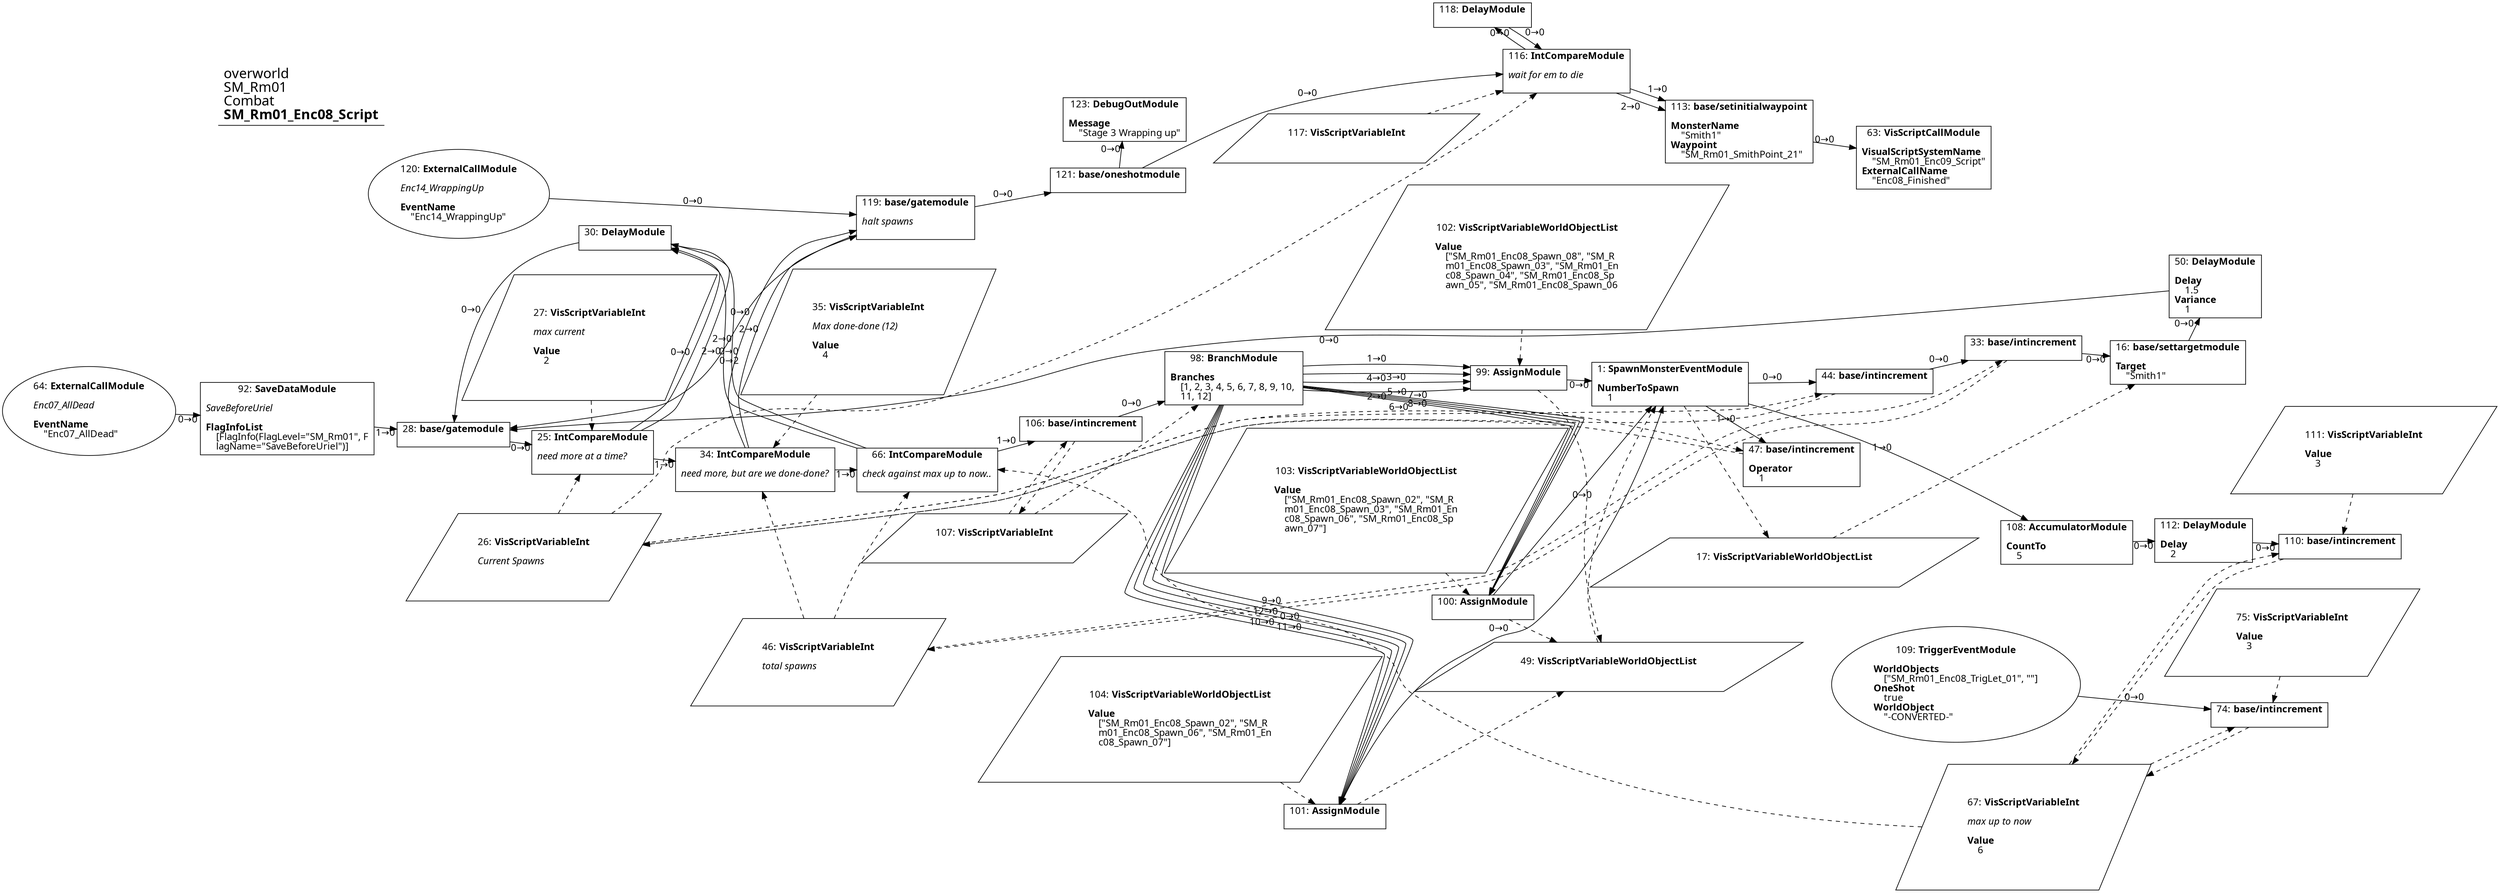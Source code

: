 digraph {
    layout = fdp;
    overlap = prism;
    sep = "+16";
    splines = spline;

    node [ shape = box ];

    graph [ fontname = "Segoe UI" ];
    node [ fontname = "Segoe UI" ];
    edge [ fontname = "Segoe UI" ];

    1 [ label = <1: <b>SpawnMonsterEventModule</b><br/><br/><b>NumberToSpawn</b><br align="left"/>    1<br align="left"/>> ];
    1 [ pos = "1.6250001,-0.023000002!" ];
    1 -> 47 [ label = "1→0" ];
    1 -> 44 [ label = "0→0" ];
    1 -> 108 [ label = "1→0" ];
    1 -> 17 [ style = dashed ];
    49 -> 1 [ style = dashed ];

    16 [ label = <16: <b>base/settargetmodule</b><br/><br/><b>Target</b><br align="left"/>    &quot;Smith1&quot;<br align="left"/>> ];
    16 [ pos = "2.457,0.053000003!" ];
    16 -> 50 [ label = "0→0" ];
    17 -> 16 [ style = dashed ];

    17 [ label = <17: <b>VisScriptVariableWorldObjectList</b><br/><br/>> ];
    17 [ shape = parallelogram ]
    17 [ pos = "1.626,-0.24200001!" ];

    25 [ label = <25: <b>IntCompareModule</b><br/><br/><i>need more at a time?<br align="left"/></i><br align="left"/>> ];
    25 [ pos = "0.349,0.025!" ];
    25 -> 30 [ label = "0→0" ];
    25 -> 30 [ label = "2→0" ];
    25 -> 34 [ label = "1→0" ];
    26 -> 25 [ style = dashed ];
    27 -> 25 [ style = dashed ];

    26 [ label = <26: <b>VisScriptVariableInt</b><br/><br/><i>Current Spawns<br align="left"/></i><br align="left"/>> ];
    26 [ shape = parallelogram ]
    26 [ pos = "0.275,-0.208!" ];

    27 [ label = <27: <b>VisScriptVariableInt</b><br/><br/><i>max current<br align="left"/></i><br align="left"/><b>Value</b><br align="left"/>    2<br align="left"/>> ];
    27 [ shape = parallelogram ]
    27 [ pos = "0.349,0.10700001!" ];

    28 [ label = <28: <b>base/gatemodule</b><br/><br/>> ];
    28 [ pos = "0.117000006,0.024!" ];
    28 -> 25 [ label = "0→0" ];

    30 [ label = <30: <b>DelayModule</b><br/><br/>> ];
    30 [ pos = "0.202,0.254!" ];
    30 -> 28 [ label = "0→0" ];

    33 [ label = <33: <b>base/intincrement</b><br/><br/>> ];
    33 [ pos = "2.219,0.041!" ];
    33 -> 16 [ label = "0→0" ];
    46 -> 33 [ style = dashed ];
    33 -> 46 [ style = dashed ];

    34 [ label = <34: <b>IntCompareModule</b><br/><br/><i>need more, but are we done-done?<br align="left"/></i><br align="left"/>> ];
    34 [ pos = "0.52500004,0.001!" ];
    34 -> 66 [ label = "1→0" ];
    34 -> 119 [ label = "0→0" ];
    34 -> 119 [ label = "2→0" ];
    35 -> 34 [ style = dashed ];
    46 -> 34 [ style = dashed ];

    35 [ label = <35: <b>VisScriptVariableInt</b><br/><br/><i>Max done-done (12)<br align="left"/></i><br align="left"/><b>Value</b><br align="left"/>    4<br align="left"/>> ];
    35 [ shape = parallelogram ]
    35 [ pos = "0.54700005,0.13800001!" ];

    44 [ label = <44: <b>base/intincrement</b><br/><br/>> ];
    44 [ pos = "2.0040002,0.021000002!" ];
    44 -> 33 [ label = "0→0" ];
    26 -> 44 [ style = dashed ];
    44 -> 26 [ style = dashed ];

    46 [ label = <46: <b>VisScriptVariableInt</b><br/><br/><i>total spawns<br align="left"/></i><br align="left"/>> ];
    46 [ shape = parallelogram ]
    46 [ pos = "0.46500003,-0.284!" ];

    47 [ label = <47: <b>base/intincrement</b><br/><br/><b>Operator</b><br align="left"/>    1<br align="left"/>> ];
    47 [ pos = "1.9190001,-0.17300001!" ];
    26 -> 47 [ style = dashed ];
    47 -> 26 [ style = dashed ];

    49 [ label = <49: <b>VisScriptVariableWorldObjectList</b><br/><br/>> ];
    49 [ shape = parallelogram ]
    49 [ pos = "1.6150001,-0.37300003!" ];

    50 [ label = <50: <b>DelayModule</b><br/><br/><b>Delay</b><br align="left"/>    1.5<br align="left"/><b>Variance</b><br align="left"/>    1<br align="left"/>> ];
    50 [ pos = "2.555,0.202!" ];
    50 -> 28 [ label = "0→0" ];

    63 [ label = <63: <b>VisScriptCallModule</b><br/><br/><b>VisualScriptSystemName</b><br align="left"/>    &quot;SM_Rm01_Enc09_Script&quot;<br align="left"/><b>ExternalCallName</b><br align="left"/>    &quot;Enc08_Finished&quot;<br align="left"/>> ];
    63 [ pos = "1.8490001,0.323!" ];

    64 [ label = <64: <b>ExternalCallModule</b><br/><br/><i>Enc07_AllDead<br align="left"/></i><br align="left"/><b>EventName</b><br align="left"/>    &quot;Enc07_AllDead&quot;<br align="left"/>> ];
    64 [ shape = oval ]
    64 [ pos = "-0.68600005,0.022000002!" ];
    64 -> 92 [ label = "0→0" ];

    66 [ label = <66: <b>IntCompareModule</b><br/><br/><i>check against max up to now..<br align="left"/></i><br align="left"/>> ];
    66 [ pos = "0.77400005,-0.020000001!" ];
    66 -> 30 [ label = "0→0" ];
    66 -> 30 [ label = "2→0" ];
    66 -> 106 [ label = "1→0" ];
    67 -> 66 [ style = dashed ];
    46 -> 66 [ style = dashed ];

    67 [ label = <67: <b>VisScriptVariableInt</b><br/><br/><i>max up to now<br align="left"/></i><br align="left"/><b>Value</b><br align="left"/>    6<br align="left"/>> ];
    67 [ shape = parallelogram ]
    67 [ pos = "2.3130002,-0.72200006!" ];

    74 [ label = <74: <b>base/intincrement</b><br/><br/>> ];
    74 [ pos = "2.592,-0.52000004!" ];
    75 -> 74 [ style = dashed ];
    67 -> 74 [ style = dashed ];
    74 -> 67 [ style = dashed ];

    75 [ label = <75: <b>VisScriptVariableInt</b><br/><br/><b>Value</b><br align="left"/>    3<br align="left"/>> ];
    75 [ shape = parallelogram ]
    75 [ pos = "2.5900002,-0.467!" ];

    92 [ label = <92: <b>SaveDataModule</b><br/><br/><i>SaveBeforeUriel<br align="left"/></i><br align="left"/><b>FlagInfoList</b><br align="left"/>    [FlagInfo(FlagLevel=&quot;SM_Rm01&quot;, F<br align="left"/>    lagName=&quot;SaveBeforeUriel&quot;)]<br align="left"/>> ];
    92 [ pos = "-0.46,0.022000002!" ];
    92 -> 28 [ label = "1→0" ];

    98 [ label = <98: <b>BranchModule</b><br/><br/><b>Branches</b><br align="left"/>    [1, 2, 3, 4, 5, 6, 7, 8, 9, 10, <br align="left"/>    11, 12]<br align="left"/>> ];
    98 [ pos = "1.1960001,0.003!" ];
    98 -> 99 [ label = "1→0" ];
    98 -> 99 [ label = "2→0" ];
    98 -> 99 [ label = "3→0" ];
    98 -> 99 [ label = "4→0" ];
    98 -> 100 [ label = "5→0" ];
    98 -> 100 [ label = "6→0" ];
    98 -> 100 [ label = "7→0" ];
    98 -> 100 [ label = "8→0" ];
    98 -> 101 [ label = "9→0" ];
    98 -> 101 [ label = "10→0" ];
    98 -> 101 [ label = "11→0" ];
    98 -> 101 [ label = "12→0" ];
    98 -> 101 [ label = "0→0" ];
    107 -> 98 [ style = dashed ];

    99 [ label = <99: <b>AssignModule</b><br/><br/>> ];
    99 [ pos = "1.4150001,-0.036000002!" ];
    99 -> 1 [ label = "0→0" ];
    102 -> 99 [ style = dashed ];
    99 -> 49 [ style = dashed ];

    100 [ label = <100: <b>AssignModule</b><br/><br/>> ];
    100 [ pos = "1.4210001,-0.263!" ];
    100 -> 1 [ label = "0→0" ];
    103 -> 100 [ style = dashed ];
    100 -> 49 [ style = dashed ];

    101 [ label = <101: <b>AssignModule</b><br/><br/>> ];
    101 [ pos = "1.416,-0.485!" ];
    101 -> 1 [ label = "0→0" ];
    104 -> 101 [ style = dashed ];
    101 -> 49 [ style = dashed ];

    102 [ label = <102: <b>VisScriptVariableWorldObjectList</b><br/><br/><b>Value</b><br align="left"/>    [&quot;SM_Rm01_Enc08_Spawn_08&quot;, &quot;SM_R<br align="left"/>    m01_Enc08_Spawn_03&quot;, &quot;SM_Rm01_En<br align="left"/>    c08_Spawn_04&quot;, &quot;SM_Rm01_Enc08_Sp<br align="left"/>    awn_05&quot;, &quot;SM_Rm01_Enc08_Spawn_06<br align="left"/>> ];
    102 [ shape = parallelogram ]
    102 [ pos = "1.3560001,0.015000001!" ];

    103 [ label = <103: <b>VisScriptVariableWorldObjectList</b><br/><br/><b>Value</b><br align="left"/>    [&quot;SM_Rm01_Enc08_Spawn_02&quot;, &quot;SM_R<br align="left"/>    m01_Enc08_Spawn_03&quot;, &quot;SM_Rm01_En<br align="left"/>    c08_Spawn_06&quot;, &quot;SM_Rm01_Enc08_Sp<br align="left"/>    awn_07&quot;]<br align="left"/>> ];
    103 [ shape = parallelogram ]
    103 [ pos = "1.3620001,-0.21300001!" ];

    104 [ label = <104: <b>VisScriptVariableWorldObjectList</b><br/><br/><b>Value</b><br align="left"/>    [&quot;SM_Rm01_Enc08_Spawn_02&quot;, &quot;SM_R<br align="left"/>    m01_Enc08_Spawn_06&quot;, &quot;SM_Rm01_En<br align="left"/>    c08_Spawn_07&quot;]<br align="left"/>> ];
    104 [ shape = parallelogram ]
    104 [ pos = "1.363,-0.43600002!" ];

    106 [ label = <106: <b>base/intincrement</b><br/><br/>> ];
    106 [ pos = "0.99000007,0.002!" ];
    106 -> 98 [ label = "0→0" ];
    107 -> 106 [ style = dashed ];
    106 -> 107 [ style = dashed ];

    107 [ label = <107: <b>VisScriptVariableInt</b><br/><br/>> ];
    107 [ shape = parallelogram ]
    107 [ pos = "0.97700006,-0.141!" ];

    108 [ label = <108: <b>AccumulatorModule</b><br/><br/><b>CountTo</b><br align="left"/>    5<br align="left"/>> ];
    108 [ pos = "2.243,-0.261!" ];
    108 -> 112 [ label = "0→0" ];

    109 [ label = <109: <b>TriggerEventModule</b><br/><br/><b>WorldObjects</b><br align="left"/>    [&quot;SM_Rm01_Enc08_TrigLet_01&quot;, &quot;&quot;]<br align="left"/><b>OneShot</b><br align="left"/>    true<br align="left"/><b>WorldObject</b><br align="left"/>    &quot;-CONVERTED-&quot;<br align="left"/>> ];
    109 [ shape = oval ]
    109 [ pos = "2.252,-0.49500003!" ];
    109 -> 74 [ label = "0→0" ];

    110 [ label = <110: <b>base/intincrement</b><br/><br/>> ];
    110 [ pos = "2.621,-0.28100002!" ];
    111 -> 110 [ style = dashed ];
    67 -> 110 [ style = dashed ];
    110 -> 67 [ style = dashed ];

    111 [ label = <111: <b>VisScriptVariableInt</b><br/><br/><b>Value</b><br align="left"/>    3<br align="left"/>> ];
    111 [ shape = parallelogram ]
    111 [ pos = "2.6190002,-0.22800002!" ];

    112 [ label = <112: <b>DelayModule</b><br/><br/><b>Delay</b><br align="left"/>    2<br align="left"/>> ];
    112 [ pos = "2.4620001,-0.261!" ];
    112 -> 110 [ label = "0→0" ];

    113 [ label = <113: <b>base/setinitialwaypoint</b><br/><br/><b>MonsterName</b><br align="left"/>    &quot;Smith1&quot;<br align="left"/><b>Waypoint</b><br align="left"/>    &quot;SM_Rm01_SmithPoint_21&quot;<br align="left"/>> ];
    113 [ pos = "1.5400001,0.29700002!" ];
    113 -> 63 [ label = "0→0" ];

    116 [ label = <116: <b>IntCompareModule</b><br/><br/><i>wait for em to die<br align="left"/></i><br align="left"/>> ];
    116 [ pos = "1.062,0.44500002!" ];
    116 -> 118 [ label = "0→0" ];
    116 -> 113 [ label = "1→0" ];
    116 -> 113 [ label = "2→0" ];
    26 -> 116 [ style = dashed ];
    117 -> 116 [ style = dashed ];

    117 [ label = <117: <b>VisScriptVariableInt</b><br/><br/>> ];
    117 [ shape = parallelogram ]
    117 [ pos = "0.94400007,0.38200003!" ];

    118 [ label = <118: <b>DelayModule</b><br/><br/>> ];
    118 [ pos = "1.069,0.657!" ];
    118 -> 116 [ label = "0→0" ];

    119 [ label = <119: <b>base/gatemodule</b><br/><br/><i>halt spawns<br align="left"/></i><br align="left"/>> ];
    119 [ pos = "0.549,0.36100003!" ];
    119 -> 28 [ label = "0→2" ];
    119 -> 121 [ label = "0→0" ];

    120 [ label = <120: <b>ExternalCallModule</b><br/><br/><i>Enc14_WrappingUp<br align="left"/></i><br align="left"/><b>EventName</b><br align="left"/>    &quot;Enc14_WrappingUp&quot;<br align="left"/>> ];
    120 [ shape = oval ]
    120 [ pos = "-0.20300001,0.40500003!" ];
    120 -> 119 [ label = "0→0" ];

    121 [ label = <121: <b>base/oneshotmodule</b><br/><br/>> ];
    121 [ pos = "0.74600005,0.432!" ];
    121 -> 116 [ label = "0→0" ];
    121 -> 123 [ label = "0→0" ];

    123 [ label = <123: <b>DebugOutModule</b><br/><br/><b>Message</b><br align="left"/>    &quot;Stage 3 Wrapping up&quot;<br align="left"/>> ];
    123 [ pos = "0.81200004,0.615!" ];

    title [ pos = "-0.68700004,0.65800005!" ];
    title [ shape = underline ];
    title [ label = <<font point-size="20">overworld<br align="left"/>SM_Rm01<br align="left"/>Combat<br align="left"/><b>SM_Rm01_Enc08_Script</b><br align="left"/></font>> ];
}
